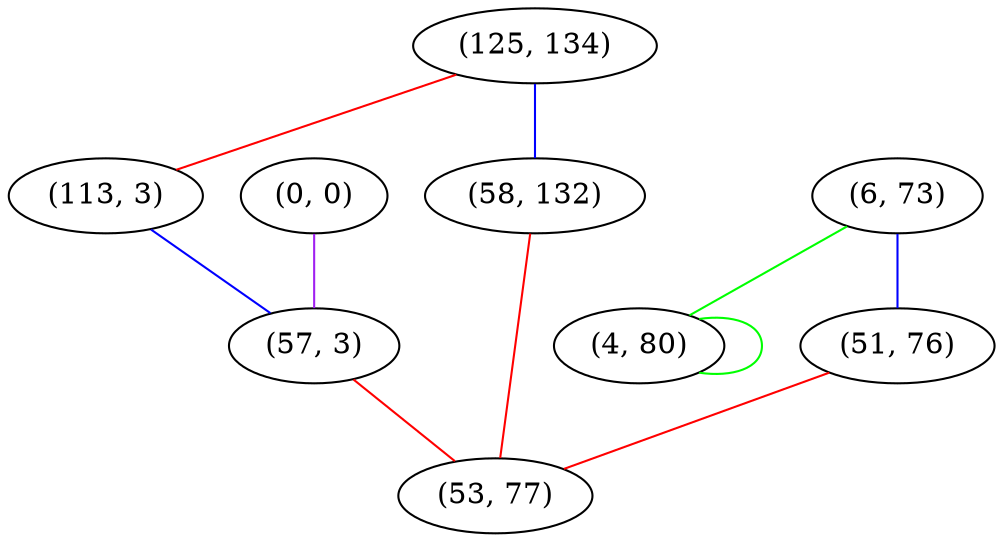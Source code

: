 graph "" {
"(125, 134)";
"(6, 73)";
"(0, 0)";
"(4, 80)";
"(113, 3)";
"(51, 76)";
"(58, 132)";
"(57, 3)";
"(53, 77)";
"(125, 134)" -- "(113, 3)"  [color=red, key=0, weight=1];
"(125, 134)" -- "(58, 132)"  [color=blue, key=0, weight=3];
"(6, 73)" -- "(51, 76)"  [color=blue, key=0, weight=3];
"(6, 73)" -- "(4, 80)"  [color=green, key=0, weight=2];
"(0, 0)" -- "(57, 3)"  [color=purple, key=0, weight=4];
"(4, 80)" -- "(4, 80)"  [color=green, key=0, weight=2];
"(113, 3)" -- "(57, 3)"  [color=blue, key=0, weight=3];
"(51, 76)" -- "(53, 77)"  [color=red, key=0, weight=1];
"(58, 132)" -- "(53, 77)"  [color=red, key=0, weight=1];
"(57, 3)" -- "(53, 77)"  [color=red, key=0, weight=1];
}
